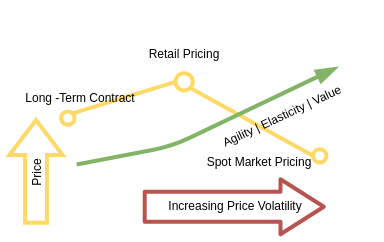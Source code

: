 <mxfile version="10.7.3" type="github"><diagram id="mCOAnrKx57ZMJhp0W0J7" name="Page-1"><mxGraphModel dx="465" dy="238" grid="1" gridSize="10" guides="1" tooltips="1" connect="1" arrows="1" fold="1" page="1" pageScale="1" pageWidth="827" pageHeight="1169" math="0" shadow="0"><root><mxCell id="0"/><mxCell id="1" parent="0"/><mxCell id="BURcEhXKDIgKA0giNNfk-23" value="Spot Market Pricing" style="text;html=1;strokeColor=none;fillColor=none;align=center;verticalAlign=middle;whiteSpace=wrap;rounded=0;fontSize=6;fontStyle=0;strokeWidth=2;" vertex="1" parent="1"><mxGeometry x="190" y="141" width="59" height="19" as="geometry"/></mxCell><mxCell id="BURcEhXKDIgKA0giNNfk-36" value="" style="group;fontStyle=0;strokeWidth=2;fontSize=6;" vertex="1" connectable="0" parent="1"><mxGeometry x="90" y="130" width="180" height="60" as="geometry"/></mxCell><mxCell id="BURcEhXKDIgKA0giNNfk-13" value="Price&amp;nbsp;" style="html=1;align=center;verticalAlign=middle;shape=mxgraph.arrows2.arrow;dy=0.59;dx=17.5;direction=north;notch=0;flipV=0;horizontal=0;fontSize=6;fontStyle=0;rounded=1;labelBackgroundColor=#ffffff;endArrow=classic;endSize=8.33;strokeColor=#FFD966;strokeWidth=2;fillColor=none;" vertex="1" parent="BURcEhXKDIgKA0giNNfk-36"><mxGeometry x="4.696" width="26.609" height="51.429" as="geometry"/></mxCell><mxCell id="BURcEhXKDIgKA0giNNfk-24" value="Increasing Price Volatility" style="shape=flexArrow;endArrow=classic;html=1;endWidth=10.5;endSize=6.555;width=14;fontSize=6;fontStyle=0;fillColor=none;strokeColor=#b85450;strokeWidth=2;" edge="1" parent="BURcEhXKDIgKA0giNNfk-36"><mxGeometry width="50" height="50" relative="1" as="geometry"><mxPoint x="71.344" y="43.393" as="sourcePoint"/><mxPoint x="162.909" y="43.393" as="targetPoint"/></mxGeometry></mxCell><mxCell id="BURcEhXKDIgKA0giNNfk-29" value="" style="ellipse;whiteSpace=wrap;html=1;aspect=fixed;fontSize=6;rounded=1;strokeColor=#FFD966;strokeWidth=2;labelBackgroundColor=#ffffff;spacing=0;endArrow=none;fontStyle=0" vertex="1" parent="BURcEhXKDIgKA0giNNfk-36"><mxGeometry x="30.522" y="-4.286" width="6.708" height="6.708" as="geometry"/></mxCell><mxCell id="BURcEhXKDIgKA0giNNfk-30" value="" style="ellipse;whiteSpace=wrap;html=1;aspect=fixed;fontSize=6;rounded=1;strokeColor=#FFD966;strokeWidth=2;labelBackgroundColor=#ffffff;spacing=0;endArrow=none;fontStyle=0" vertex="1" parent="BURcEhXKDIgKA0giNNfk-36"><mxGeometry x="156.522" y="14.571" width="6.708" height="6.708" as="geometry"/></mxCell><mxCell id="BURcEhXKDIgKA0giNNfk-18" value="" style="endArrow=none;html=1;fontSize=6;strokeColor=#FFD966;strokeWidth=2;spacing=0;fontStyle=0;entryX=0;entryY=0.5;entryDx=0;entryDy=0;exitX=1;exitY=1;exitDx=0;exitDy=0;" edge="1" parent="1" source="BURcEhXKDIgKA0giNNfk-27" target="BURcEhXKDIgKA0giNNfk-30"><mxGeometry width="50" height="50" relative="1" as="geometry"><mxPoint x="170" y="100" as="sourcePoint"/><mxPoint x="340" y="80" as="targetPoint"/></mxGeometry></mxCell><mxCell id="BURcEhXKDIgKA0giNNfk-28" value="" style="endArrow=none;html=1;fontSize=6;spacing=0;comic=0;strokeWidth=2;strokeColor=#FFD966;fontStyle=0;entryX=0;entryY=0.5;entryDx=0;entryDy=0;exitX=1;exitY=0;exitDx=0;exitDy=0;" edge="1" parent="1" source="BURcEhXKDIgKA0giNNfk-29" target="BURcEhXKDIgKA0giNNfk-27"><mxGeometry width="50" height="50" relative="1" as="geometry"><mxPoint x="50" y="130" as="sourcePoint"/><mxPoint x="180" y="80" as="targetPoint"/></mxGeometry></mxCell><mxCell id="BURcEhXKDIgKA0giNNfk-21" value="Long -Term Contract" style="text;html=1;strokeColor=none;fillColor=none;align=center;verticalAlign=middle;whiteSpace=wrap;rounded=0;fontSize=6;fontStyle=0;strokeWidth=2;" vertex="1" parent="1"><mxGeometry x="100" y="109" width="60" height="20" as="geometry"/></mxCell><mxCell id="BURcEhXKDIgKA0giNNfk-37" value="" style="group;fontStyle=0;strokeWidth=2;fontSize=6;" vertex="1" connectable="0" parent="1"><mxGeometry x="150" y="70" width="131" height="67" as="geometry"/></mxCell><mxCell id="BURcEhXKDIgKA0giNNfk-22" value="Retail Pricing" style="text;html=1;strokeColor=none;fillColor=none;align=center;verticalAlign=middle;whiteSpace=wrap;rounded=0;fontSize=6;fontStyle=0;strokeWidth=2;" vertex="1" parent="BURcEhXKDIgKA0giNNfk-37"><mxGeometry x="6.067" y="18.286" width="52" height="18.286" as="geometry"/></mxCell><mxCell id="BURcEhXKDIgKA0giNNfk-31" value="" style="endArrow=blockThin;html=1;strokeColor=#82b366;strokeWidth=2;fillColor=#d5e8d4;fontSize=6;endFill=1;fontStyle=0;entryX=0.854;entryY=-0.076;entryDx=0;entryDy=0;entryPerimeter=0;" edge="1" parent="BURcEhXKDIgKA0giNNfk-37" target="BURcEhXKDIgKA0giNNfk-32"><mxGeometry width="50" height="50" relative="1" as="geometry"><mxPoint x="-21.667" y="82.286" as="sourcePoint"/><mxPoint x="112.667" y="36.571" as="targetPoint"/><Array as="points"><mxPoint x="26" y="73.143"/></Array></mxGeometry></mxCell><mxCell id="BURcEhXKDIgKA0giNNfk-27" value="" style="ellipse;whiteSpace=wrap;html=1;aspect=fixed;fontSize=6;rounded=1;strokeColor=#FFD966;strokeWidth=2;labelBackgroundColor=#ffffff;spacing=0;endArrow=none;fontStyle=0" vertex="1" parent="BURcEhXKDIgKA0giNNfk-37"><mxGeometry x="27.733" y="36.571" width="8.667" height="8.667" as="geometry"/></mxCell><mxCell id="BURcEhXKDIgKA0giNNfk-32" value="Agility | Elasticity | Value" style="text;html=1;strokeColor=none;fillColor=none;align=center;verticalAlign=middle;whiteSpace=wrap;rounded=0;fontSize=6;rotation=-25;fontStyle=0;strokeWidth=2;" vertex="1" parent="BURcEhXKDIgKA0giNNfk-37"><mxGeometry x="31" y="49" width="100" height="18" as="geometry"/></mxCell></root></mxGraphModel></diagram></mxfile>